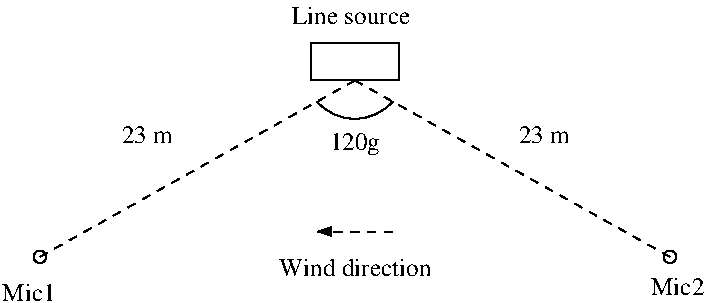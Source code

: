 #FIG 3.2  Produced by xfig version 3.2.6
Landscape
Center
Metric
Letter
100.00
Single
-2
1200 2
5 1 0 1 0 7 50 -1 -1 0.000 0 0 0 0 -0.438 -84.802 270 151 -1 274 -270 152
1 3 0 1 0 7 50 -1 -1 0.000 1 0.0000 -2250 1260 45 45 -2250 1260 -2250 1305
1 3 0 1 0 7 50 -1 -1 0.000 1 0.0000 2250 1260 45 45 2250 1260 2250 1305
2 2 0 1 0 7 50 -1 -1 0.000 0 0 -1 0 0 5
	 -315 -270 315 -270 315 0 -315 0 -315 -270
2 1 1 1 0 7 50 -1 -1 4.000 0 0 -1 0 0 2
	 0 0 2250 1260
2 1 1 1 0 7 50 -1 -1 4.000 0 0 -1 0 0 2
	 0 0 -2250 1260
2 1 1 1 0 7 50 -1 -1 4.000 0 0 -1 1 0 2
	1 1 1.00 60.00 90.00
	 270 1080 -270 1080
4 0 0 50 -1 0 12 0.0000 6 150 1020 -450 -405 Line source\001
4 0 0 50 -1 0 12 0.0000 6 150 420 1170 450 23 m\001
4 0 0 50 -1 0 12 0.0000 6 150 420 -1665 450 23 m\001
4 0 0 50 -1 0 12 0.0000 6 195 420 -180 495 120g\001
4 0 0 50 -1 0 12 0.0000 6 150 450 -2520 1575 Mic1\001
4 0 0 50 -1 0 12 0.0000 6 150 450 2115 1530 Mic2\001
4 0 0 50 -1 0 12 0.0000 6 150 1245 -540 1395 Wind direction\001
